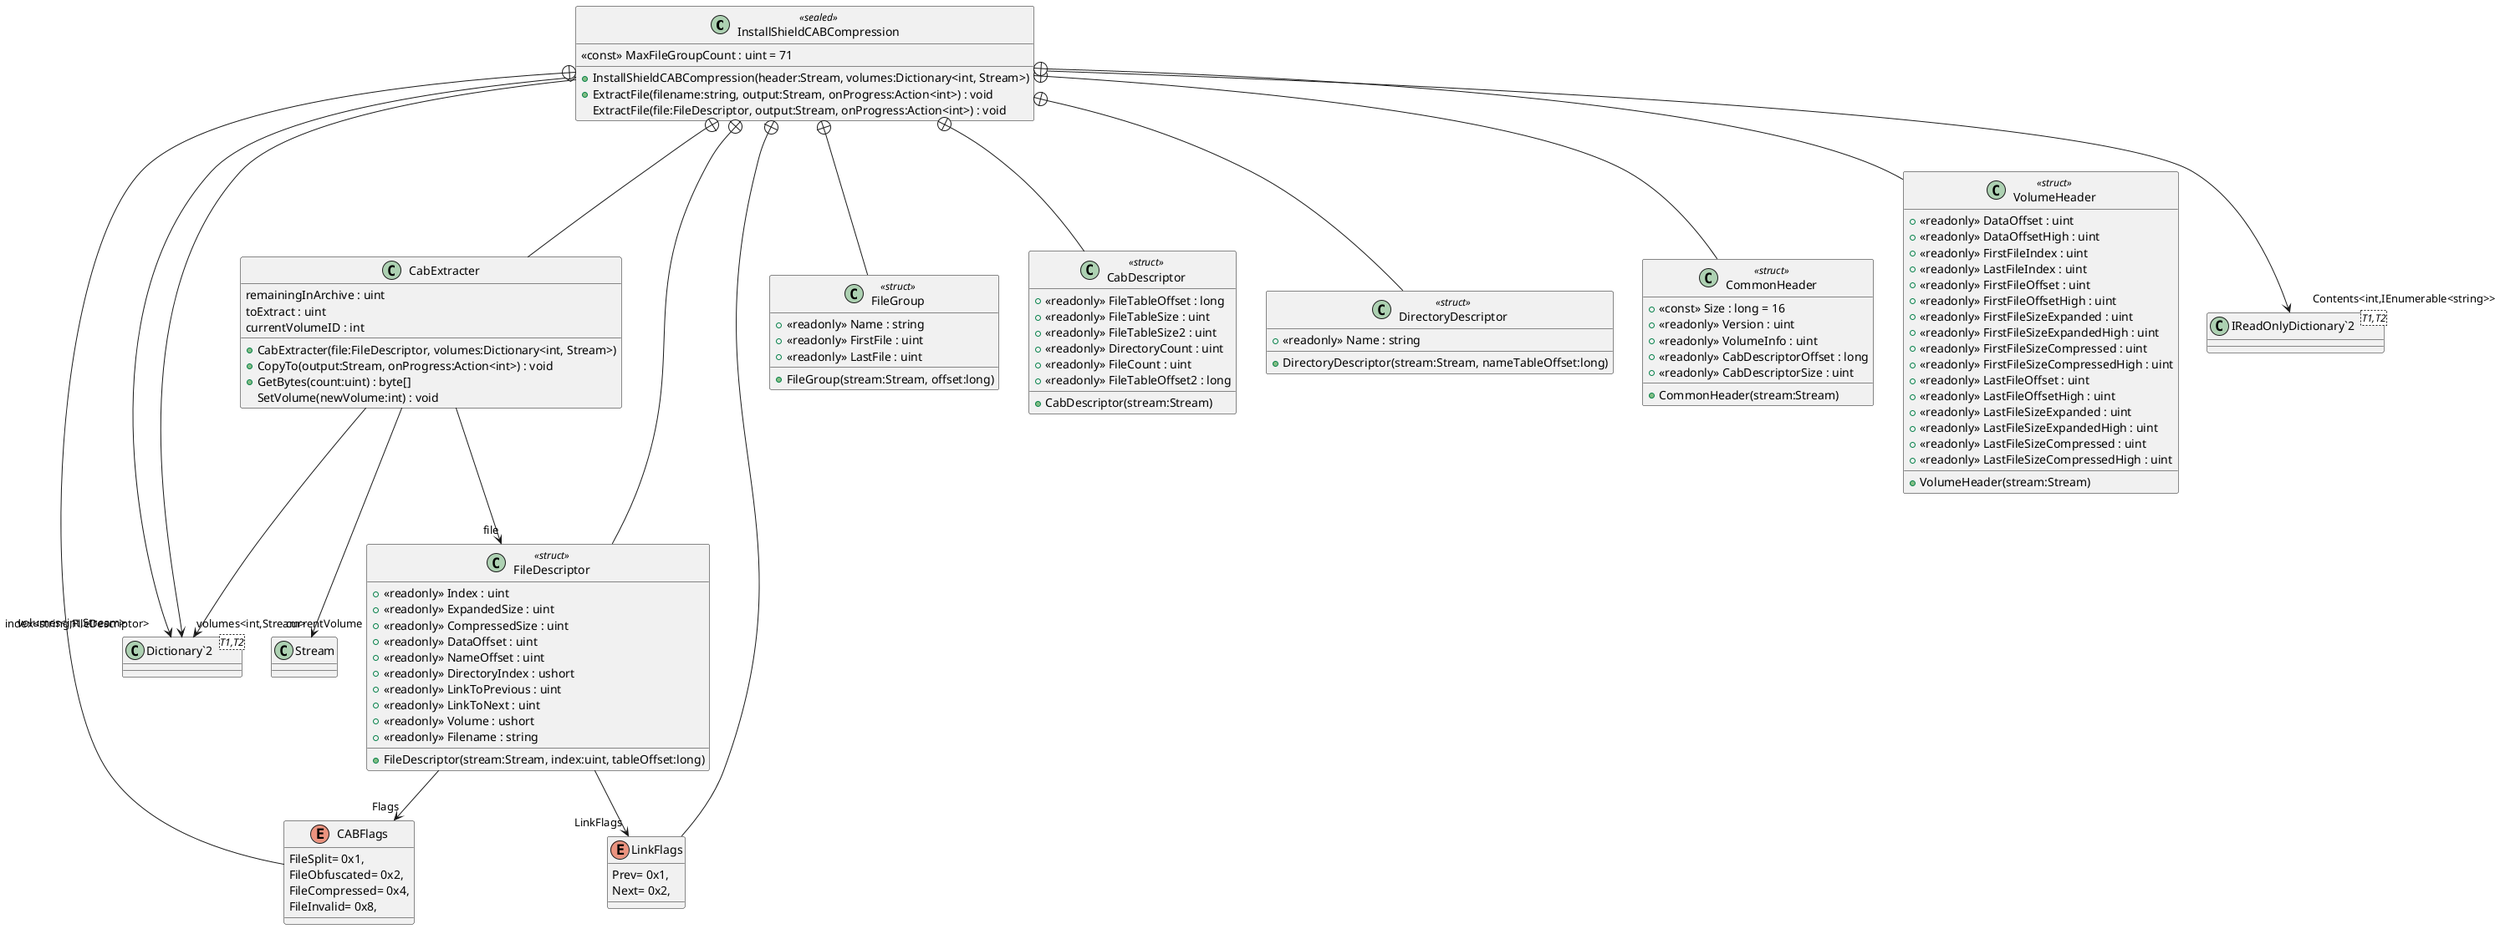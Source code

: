 @startuml
class InstallShieldCABCompression <<sealed>> {
    <<const>> MaxFileGroupCount : uint = 71
    + InstallShieldCABCompression(header:Stream, volumes:Dictionary<int, Stream>)
    + ExtractFile(filename:string, output:Stream, onProgress:Action<int>) : void
    ExtractFile(file:FileDescriptor, output:Stream, onProgress:Action<int>) : void
}
enum CABFlags {
    FileSplit= 0x1,
    FileObfuscated= 0x2,
    FileCompressed= 0x4,
    FileInvalid= 0x8,
}
enum LinkFlags {
    Prev= 0x1,
    Next= 0x2,
}
class FileGroup <<struct>> {
    + <<readonly>> Name : string
    + <<readonly>> FirstFile : uint
    + <<readonly>> LastFile : uint
    + FileGroup(stream:Stream, offset:long)
}
class CabDescriptor <<struct>> {
    + <<readonly>> FileTableOffset : long
    + <<readonly>> FileTableSize : uint
    + <<readonly>> FileTableSize2 : uint
    + <<readonly>> DirectoryCount : uint
    + <<readonly>> FileCount : uint
    + <<readonly>> FileTableOffset2 : long
    + CabDescriptor(stream:Stream)
}
class DirectoryDescriptor <<struct>> {
    + <<readonly>> Name : string
    + DirectoryDescriptor(stream:Stream, nameTableOffset:long)
}
class FileDescriptor <<struct>> {
    + <<readonly>> Index : uint
    + <<readonly>> ExpandedSize : uint
    + <<readonly>> CompressedSize : uint
    + <<readonly>> DataOffset : uint
    + <<readonly>> NameOffset : uint
    + <<readonly>> DirectoryIndex : ushort
    + <<readonly>> LinkToPrevious : uint
    + <<readonly>> LinkToNext : uint
    + <<readonly>> Volume : ushort
    + <<readonly>> Filename : string
    + FileDescriptor(stream:Stream, index:uint, tableOffset:long)
}
class CommonHeader <<struct>> {
    + <<const>> Size : long = 16
    + <<readonly>> Version : uint
    + <<readonly>> VolumeInfo : uint
    + <<readonly>> CabDescriptorOffset : long
    + <<readonly>> CabDescriptorSize : uint
    + CommonHeader(stream:Stream)
}
class VolumeHeader <<struct>> {
    + <<readonly>> DataOffset : uint
    + <<readonly>> DataOffsetHigh : uint
    + <<readonly>> FirstFileIndex : uint
    + <<readonly>> LastFileIndex : uint
    + <<readonly>> FirstFileOffset : uint
    + <<readonly>> FirstFileOffsetHigh : uint
    + <<readonly>> FirstFileSizeExpanded : uint
    + <<readonly>> FirstFileSizeExpandedHigh : uint
    + <<readonly>> FirstFileSizeCompressed : uint
    + <<readonly>> FirstFileSizeCompressedHigh : uint
    + <<readonly>> LastFileOffset : uint
    + <<readonly>> LastFileOffsetHigh : uint
    + <<readonly>> LastFileSizeExpanded : uint
    + <<readonly>> LastFileSizeExpandedHigh : uint
    + <<readonly>> LastFileSizeCompressed : uint
    + <<readonly>> LastFileSizeCompressedHigh : uint
    + VolumeHeader(stream:Stream)
}
class CabExtracter {
    remainingInArchive : uint
    toExtract : uint
    currentVolumeID : int
    + CabExtracter(file:FileDescriptor, volumes:Dictionary<int, Stream>)
    + CopyTo(output:Stream, onProgress:Action<int>) : void
    + GetBytes(count:uint) : byte[]
    SetVolume(newVolume:int) : void
}
class "Dictionary`2"<T1,T2> {
}
class "IReadOnlyDictionary`2"<T1,T2> {
}
InstallShieldCABCompression o-> "index<string,FileDescriptor>" "Dictionary`2"
InstallShieldCABCompression --> "volumes<int,Stream>" "Dictionary`2"
InstallShieldCABCompression --> "Contents<int,IEnumerable<string>>" "IReadOnlyDictionary`2"
InstallShieldCABCompression +-- CABFlags
InstallShieldCABCompression +-- LinkFlags
InstallShieldCABCompression +-- FileGroup
InstallShieldCABCompression +-- CabDescriptor
InstallShieldCABCompression +-- DirectoryDescriptor
InstallShieldCABCompression +-- FileDescriptor
FileDescriptor --> "Flags" CABFlags
FileDescriptor --> "LinkFlags" LinkFlags
InstallShieldCABCompression +-- CommonHeader
InstallShieldCABCompression +-- VolumeHeader
InstallShieldCABCompression +-- CabExtracter
CabExtracter --> "file" FileDescriptor
CabExtracter --> "volumes<int,Stream>" "Dictionary`2"
CabExtracter --> "currentVolume" Stream
@enduml
